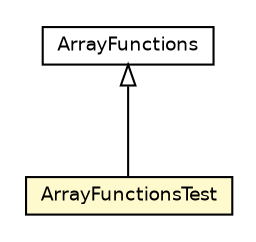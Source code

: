 #!/usr/local/bin/dot
#
# Class diagram 
# Generated by UMLGraph version R5_6-24-gf6e263 (http://www.umlgraph.org/)
#

digraph G {
	edge [fontname="Helvetica",fontsize=10,labelfontname="Helvetica",labelfontsize=10];
	node [fontname="Helvetica",fontsize=10,shape=plaintext];
	nodesep=0.25;
	ranksep=0.5;
	// com.rockhoppertech.collections.ArrayFunctionsTest
	c282 [label=<<table title="com.rockhoppertech.collections.ArrayFunctionsTest" border="0" cellborder="1" cellspacing="0" cellpadding="2" port="p" bgcolor="lemonChiffon" href="./ArrayFunctionsTest.html">
		<tr><td><table border="0" cellspacing="0" cellpadding="1">
<tr><td align="center" balign="center"> ArrayFunctionsTest </td></tr>
		</table></td></tr>
		</table>>, URL="./ArrayFunctionsTest.html", fontname="Helvetica", fontcolor="black", fontsize=9.0];
	//com.rockhoppertech.collections.ArrayFunctionsTest extends com.rockhoppertech.collections.ArrayFunctions
	c312:p -> c282:p [dir=back,arrowtail=empty];
	// com.rockhoppertech.collections.ArrayFunctions
	c312 [label=<<table title="com.rockhoppertech.collections.ArrayFunctions" border="0" cellborder="1" cellspacing="0" cellpadding="2" port="p">
		<tr><td><table border="0" cellspacing="0" cellpadding="1">
<tr><td align="center" balign="center"> ArrayFunctions </td></tr>
		</table></td></tr>
		</table>>, URL="null", fontname="Helvetica", fontcolor="black", fontsize=9.0];
}

